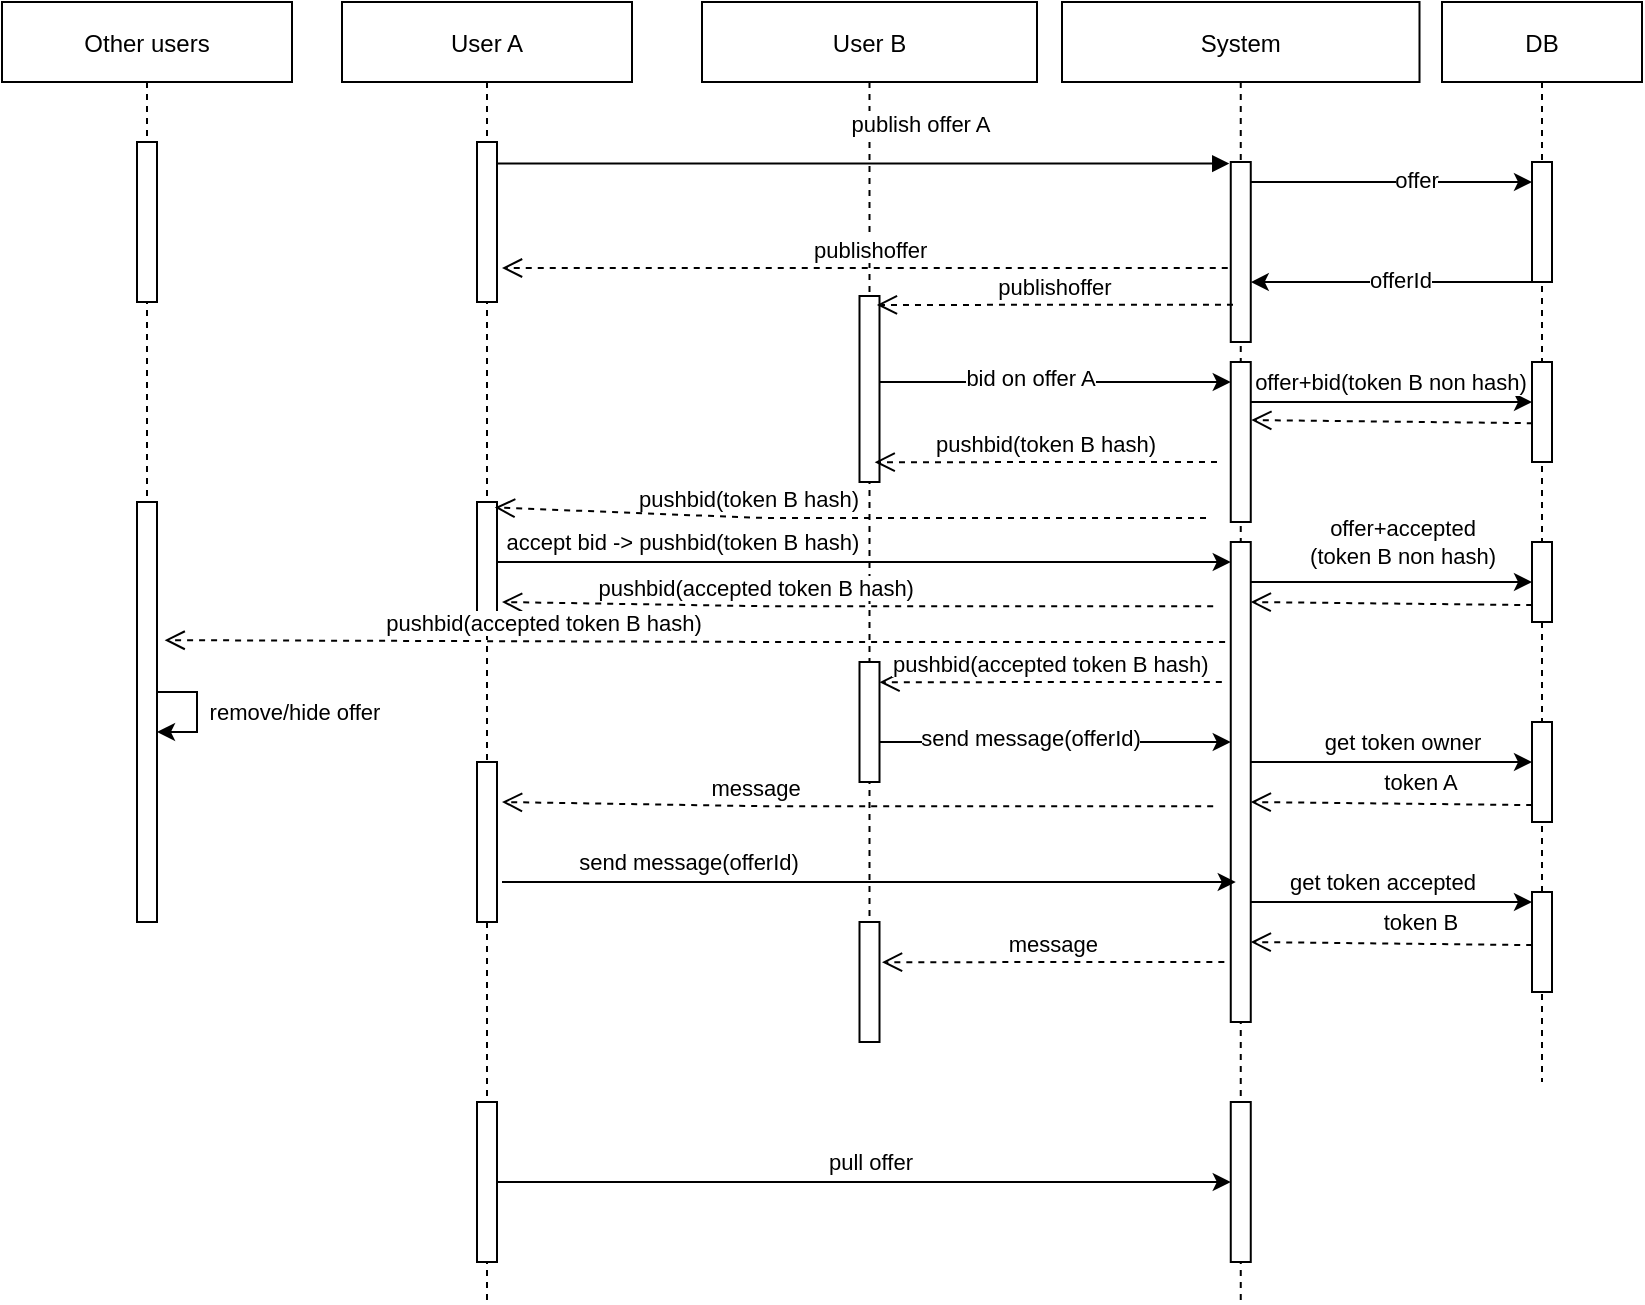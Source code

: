 <mxfile version="15.5.4" type="device"><diagram id="kgpKYQtTHZ0yAKxKKP6v" name="Page-1"><mxGraphModel dx="2196" dy="747" grid="1" gridSize="10" guides="1" tooltips="1" connect="1" arrows="1" fold="1" page="1" pageScale="1" pageWidth="850" pageHeight="1100" math="0" shadow="0"><root><mxCell id="0"/><mxCell id="1" parent="0"/><mxCell id="3nuBFxr9cyL0pnOWT2aG-1" value="User A" style="shape=umlLifeline;perimeter=lifelinePerimeter;container=1;collapsible=0;recursiveResize=0;rounded=0;shadow=0;strokeWidth=1;" parent="1" vertex="1"><mxGeometry x="120" y="80" width="145" height="650" as="geometry"/></mxCell><mxCell id="3nuBFxr9cyL0pnOWT2aG-2" value="" style="points=[];perimeter=orthogonalPerimeter;rounded=0;shadow=0;strokeWidth=1;" parent="3nuBFxr9cyL0pnOWT2aG-1" vertex="1"><mxGeometry x="67.5" y="70" width="10" height="80" as="geometry"/></mxCell><mxCell id="3nuBFxr9cyL0pnOWT2aG-6" value="" style="points=[];perimeter=orthogonalPerimeter;rounded=0;shadow=0;strokeWidth=1;" parent="3nuBFxr9cyL0pnOWT2aG-1" vertex="1"><mxGeometry x="67.5" y="250" width="10" height="60" as="geometry"/></mxCell><mxCell id="FMaPaAmm9Ps-vKu6bRhN-63" value="" style="points=[];perimeter=orthogonalPerimeter;rounded=0;shadow=0;strokeWidth=1;" vertex="1" parent="3nuBFxr9cyL0pnOWT2aG-1"><mxGeometry x="67.5" y="550" width="10" height="80" as="geometry"/></mxCell><mxCell id="3nuBFxr9cyL0pnOWT2aG-5" value="User B" style="shape=umlLifeline;perimeter=lifelinePerimeter;container=1;collapsible=0;recursiveResize=0;rounded=0;shadow=0;strokeWidth=1;" parent="1" vertex="1"><mxGeometry x="300" y="80" width="167.5" height="480" as="geometry"/></mxCell><mxCell id="FMaPaAmm9Ps-vKu6bRhN-11" value="" style="points=[];perimeter=orthogonalPerimeter;rounded=0;shadow=0;strokeWidth=1;" vertex="1" parent="3nuBFxr9cyL0pnOWT2aG-5"><mxGeometry x="78.75" y="147" width="10" height="93" as="geometry"/></mxCell><mxCell id="FMaPaAmm9Ps-vKu6bRhN-23" value="pushbid(token B hash)" style="verticalAlign=bottom;endArrow=open;dashed=1;endSize=8;exitX=0.111;exitY=0.793;shadow=0;strokeWidth=1;exitDx=0;exitDy=0;exitPerimeter=0;entryX=0.869;entryY=0.048;entryDx=0;entryDy=0;entryPerimeter=0;" edge="1" parent="3nuBFxr9cyL0pnOWT2aG-5"><mxGeometry relative="1" as="geometry"><mxPoint x="86.33" y="230.094" as="targetPoint"/><mxPoint x="257.5" y="230" as="sourcePoint"/></mxGeometry></mxCell><mxCell id="FMaPaAmm9Ps-vKu6bRhN-24" value="pushbid(token B hash)" style="verticalAlign=bottom;endArrow=open;dashed=1;endSize=8;shadow=0;strokeWidth=1;entryX=0.891;entryY=0.045;entryDx=0;entryDy=0;entryPerimeter=0;" edge="1" parent="3nuBFxr9cyL0pnOWT2aG-5" target="3nuBFxr9cyL0pnOWT2aG-6"><mxGeometry x="0.284" relative="1" as="geometry"><mxPoint x="-125" y="258" as="targetPoint"/><mxPoint x="252.0" y="258" as="sourcePoint"/><Array as="points"><mxPoint x="30" y="258"/></Array><mxPoint as="offset"/></mxGeometry></mxCell><mxCell id="FMaPaAmm9Ps-vKu6bRhN-33" value="" style="points=[];perimeter=orthogonalPerimeter;rounded=0;shadow=0;strokeWidth=1;" vertex="1" parent="3nuBFxr9cyL0pnOWT2aG-5"><mxGeometry x="78.75" y="330" width="10" height="60" as="geometry"/></mxCell><mxCell id="FMaPaAmm9Ps-vKu6bRhN-34" value="pushbid(accepted token B hash)" style="verticalAlign=bottom;endArrow=open;dashed=1;endSize=8;shadow=0;strokeWidth=1;entryX=0.891;entryY=0.045;entryDx=0;entryDy=0;entryPerimeter=0;" edge="1" parent="3nuBFxr9cyL0pnOWT2aG-5"><mxGeometry x="0.284" relative="1" as="geometry"><mxPoint x="-100.0" y="300" as="targetPoint"/><mxPoint x="255.59" y="302.15" as="sourcePoint"/><Array as="points"><mxPoint x="33.59" y="302.15"/></Array><mxPoint as="offset"/></mxGeometry></mxCell><mxCell id="FMaPaAmm9Ps-vKu6bRhN-35" value="pushbid(accepted token B hash)" style="verticalAlign=bottom;endArrow=open;dashed=1;endSize=8;exitX=0.111;exitY=0.793;shadow=0;strokeWidth=1;exitDx=0;exitDy=0;exitPerimeter=0;entryX=0.869;entryY=0.048;entryDx=0;entryDy=0;entryPerimeter=0;" edge="1" parent="3nuBFxr9cyL0pnOWT2aG-5"><mxGeometry relative="1" as="geometry"><mxPoint x="88.75" y="340.094" as="targetPoint"/><mxPoint x="259.92" y="340" as="sourcePoint"/></mxGeometry></mxCell><mxCell id="FMaPaAmm9Ps-vKu6bRhN-38" value="" style="edgeStyle=orthogonalEdgeStyle;rounded=0;orthogonalLoop=1;jettySize=auto;html=1;" edge="1" parent="3nuBFxr9cyL0pnOWT2aG-5"><mxGeometry relative="1" as="geometry"><mxPoint x="88.75" y="370.004" as="sourcePoint"/><mxPoint x="264.38" y="370.004" as="targetPoint"/><Array as="points"><mxPoint x="120" y="369.97"/><mxPoint x="120" y="369.97"/></Array></mxGeometry></mxCell><mxCell id="FMaPaAmm9Ps-vKu6bRhN-39" value="send message(offerId)" style="edgeLabel;html=1;align=center;verticalAlign=middle;resizable=0;points=[];" vertex="1" connectable="0" parent="FMaPaAmm9Ps-vKu6bRhN-38"><mxGeometry x="-0.147" y="2" relative="1" as="geometry"><mxPoint as="offset"/></mxGeometry></mxCell><mxCell id="FMaPaAmm9Ps-vKu6bRhN-40" value="message" style="verticalAlign=bottom;endArrow=open;dashed=1;endSize=8;shadow=0;strokeWidth=1;entryX=0.891;entryY=0.045;entryDx=0;entryDy=0;entryPerimeter=0;" edge="1" parent="3nuBFxr9cyL0pnOWT2aG-5"><mxGeometry x="0.284" relative="1" as="geometry"><mxPoint x="-100" y="400" as="targetPoint"/><mxPoint x="255.59" y="402.15" as="sourcePoint"/><Array as="points"><mxPoint x="33.59" y="402.15"/></Array><mxPoint as="offset"/></mxGeometry></mxCell><mxCell id="FMaPaAmm9Ps-vKu6bRhN-59" value="pushbid(accepted token B hash)" style="verticalAlign=bottom;endArrow=open;dashed=1;endSize=8;shadow=0;strokeWidth=1;entryX=1.383;entryY=0.329;entryDx=0;entryDy=0;entryPerimeter=0;" edge="1" parent="3nuBFxr9cyL0pnOWT2aG-5" target="FMaPaAmm9Ps-vKu6bRhN-58"><mxGeometry x="0.284" relative="1" as="geometry"><mxPoint x="-94.04" y="317.85" as="targetPoint"/><mxPoint x="261.55" y="320.0" as="sourcePoint"/><Array as="points"><mxPoint x="39.55" y="320"/></Array><mxPoint as="offset"/></mxGeometry></mxCell><mxCell id="3nuBFxr9cyL0pnOWT2aG-7" value="publishoffer" style="verticalAlign=bottom;endArrow=open;dashed=1;endSize=8;shadow=0;strokeWidth=1;" parent="1" source="FMaPaAmm9Ps-vKu6bRhN-1" edge="1"><mxGeometry relative="1" as="geometry"><mxPoint x="200" y="213" as="targetPoint"/><mxPoint x="552.0" y="213" as="sourcePoint"/><Array as="points"><mxPoint x="330" y="213"/></Array></mxGeometry></mxCell><mxCell id="3nuBFxr9cyL0pnOWT2aG-8" value="publish offer A" style="verticalAlign=bottom;endArrow=block;shadow=0;strokeWidth=1;entryX=-0.075;entryY=0.009;entryDx=0;entryDy=0;entryPerimeter=0;" parent="1" source="3nuBFxr9cyL0pnOWT2aG-2" target="FMaPaAmm9Ps-vKu6bRhN-2" edge="1"><mxGeometry x="0.157" y="11" relative="1" as="geometry"><mxPoint x="275" y="160" as="sourcePoint"/><mxPoint x="470" y="150" as="targetPoint"/><mxPoint as="offset"/></mxGeometry></mxCell><mxCell id="FMaPaAmm9Ps-vKu6bRhN-1" value="System" style="shape=umlLifeline;perimeter=lifelinePerimeter;container=1;collapsible=0;recursiveResize=0;rounded=0;shadow=0;strokeWidth=1;" vertex="1" parent="1"><mxGeometry x="480" y="80" width="178.75" height="650" as="geometry"/></mxCell><mxCell id="FMaPaAmm9Ps-vKu6bRhN-2" value="" style="points=[];perimeter=orthogonalPerimeter;rounded=0;shadow=0;strokeWidth=1;" vertex="1" parent="FMaPaAmm9Ps-vKu6bRhN-1"><mxGeometry x="84.38" y="80" width="10" height="90" as="geometry"/></mxCell><mxCell id="FMaPaAmm9Ps-vKu6bRhN-14" value="" style="points=[];perimeter=orthogonalPerimeter;rounded=0;shadow=0;strokeWidth=1;" vertex="1" parent="FMaPaAmm9Ps-vKu6bRhN-1"><mxGeometry x="84.38" y="180" width="10" height="80" as="geometry"/></mxCell><mxCell id="FMaPaAmm9Ps-vKu6bRhN-25" value="" style="points=[];perimeter=orthogonalPerimeter;rounded=0;shadow=0;strokeWidth=1;" vertex="1" parent="FMaPaAmm9Ps-vKu6bRhN-1"><mxGeometry x="84.38" y="270" width="10" height="240" as="geometry"/></mxCell><mxCell id="FMaPaAmm9Ps-vKu6bRhN-32" value="" style="verticalAlign=bottom;endArrow=open;dashed=1;endSize=8;exitX=0.04;exitY=0.612;shadow=0;strokeWidth=1;exitDx=0;exitDy=0;exitPerimeter=0;entryX=1.029;entryY=0.363;entryDx=0;entryDy=0;entryPerimeter=0;" edge="1" parent="FMaPaAmm9Ps-vKu6bRhN-1"><mxGeometry relative="1" as="geometry"><mxPoint x="94.38" y="300.0" as="targetPoint"/><mxPoint x="235.11" y="301.56" as="sourcePoint"/></mxGeometry></mxCell><mxCell id="FMaPaAmm9Ps-vKu6bRhN-44" value="message" style="verticalAlign=bottom;endArrow=open;dashed=1;endSize=8;exitX=0.111;exitY=0.793;shadow=0;strokeWidth=1;exitDx=0;exitDy=0;exitPerimeter=0;entryX=0.869;entryY=0.048;entryDx=0;entryDy=0;entryPerimeter=0;" edge="1" parent="FMaPaAmm9Ps-vKu6bRhN-1"><mxGeometry relative="1" as="geometry"><mxPoint x="-90" y="480.094" as="targetPoint"/><mxPoint x="81.17" y="480" as="sourcePoint"/></mxGeometry></mxCell><mxCell id="FMaPaAmm9Ps-vKu6bRhN-46" value="" style="edgeStyle=orthogonalEdgeStyle;rounded=0;orthogonalLoop=1;jettySize=auto;html=1;" edge="1" parent="FMaPaAmm9Ps-vKu6bRhN-1"><mxGeometry relative="1" as="geometry"><mxPoint x="94.38" y="380.004" as="sourcePoint"/><mxPoint x="235" y="380.004" as="targetPoint"/><Array as="points"><mxPoint x="170" y="379.97"/><mxPoint x="170" y="379.97"/></Array></mxGeometry></mxCell><mxCell id="FMaPaAmm9Ps-vKu6bRhN-55" value="get token owner" style="edgeLabel;html=1;align=center;verticalAlign=middle;resizable=0;points=[];" vertex="1" connectable="0" parent="FMaPaAmm9Ps-vKu6bRhN-46"><mxGeometry x="-0.162" y="1" relative="1" as="geometry"><mxPoint x="16" y="-9" as="offset"/></mxGeometry></mxCell><mxCell id="FMaPaAmm9Ps-vKu6bRhN-48" value="" style="verticalAlign=bottom;endArrow=open;dashed=1;endSize=8;exitX=0.04;exitY=0.612;shadow=0;strokeWidth=1;exitDx=0;exitDy=0;exitPerimeter=0;entryX=1.029;entryY=0.363;entryDx=0;entryDy=0;entryPerimeter=0;" edge="1" parent="FMaPaAmm9Ps-vKu6bRhN-1"><mxGeometry relative="1" as="geometry"><mxPoint x="94.38" y="400" as="targetPoint"/><mxPoint x="235.11" y="401.56" as="sourcePoint"/></mxGeometry></mxCell><mxCell id="FMaPaAmm9Ps-vKu6bRhN-49" value="token A" style="edgeLabel;html=1;align=center;verticalAlign=middle;resizable=0;points=[];" vertex="1" connectable="0" parent="FMaPaAmm9Ps-vKu6bRhN-48"><mxGeometry x="-0.417" relative="1" as="geometry"><mxPoint x="-15" y="-11" as="offset"/></mxGeometry></mxCell><mxCell id="FMaPaAmm9Ps-vKu6bRhN-51" value="" style="verticalAlign=bottom;endArrow=open;dashed=1;endSize=8;exitX=0.04;exitY=0.612;shadow=0;strokeWidth=1;exitDx=0;exitDy=0;exitPerimeter=0;entryX=1.029;entryY=0.363;entryDx=0;entryDy=0;entryPerimeter=0;" edge="1" parent="FMaPaAmm9Ps-vKu6bRhN-1"><mxGeometry relative="1" as="geometry"><mxPoint x="94.38" y="470" as="targetPoint"/><mxPoint x="235.11" y="471.56" as="sourcePoint"/></mxGeometry></mxCell><mxCell id="FMaPaAmm9Ps-vKu6bRhN-52" value="token B" style="edgeLabel;html=1;align=center;verticalAlign=middle;resizable=0;points=[];" vertex="1" connectable="0" parent="FMaPaAmm9Ps-vKu6bRhN-51"><mxGeometry x="-0.417" relative="1" as="geometry"><mxPoint x="-15" y="-11" as="offset"/></mxGeometry></mxCell><mxCell id="FMaPaAmm9Ps-vKu6bRhN-53" value="" style="edgeStyle=orthogonalEdgeStyle;rounded=0;orthogonalLoop=1;jettySize=auto;html=1;" edge="1" parent="FMaPaAmm9Ps-vKu6bRhN-1"><mxGeometry relative="1" as="geometry"><mxPoint x="94.38" y="450.004" as="sourcePoint"/><mxPoint x="235" y="450.004" as="targetPoint"/><Array as="points"><mxPoint x="170" y="449.97"/><mxPoint x="170" y="449.97"/></Array></mxGeometry></mxCell><mxCell id="FMaPaAmm9Ps-vKu6bRhN-54" value="get token accepted" style="edgeLabel;html=1;align=center;verticalAlign=middle;resizable=0;points=[];" vertex="1" connectable="0" parent="FMaPaAmm9Ps-vKu6bRhN-53"><mxGeometry x="-0.197" relative="1" as="geometry"><mxPoint x="9" y="-10" as="offset"/></mxGeometry></mxCell><mxCell id="FMaPaAmm9Ps-vKu6bRhN-64" value="" style="points=[];perimeter=orthogonalPerimeter;rounded=0;shadow=0;strokeWidth=1;" vertex="1" parent="FMaPaAmm9Ps-vKu6bRhN-1"><mxGeometry x="84.38" y="550" width="10" height="80" as="geometry"/></mxCell><mxCell id="FMaPaAmm9Ps-vKu6bRhN-3" value="DB" style="shape=umlLifeline;perimeter=lifelinePerimeter;container=1;collapsible=0;recursiveResize=0;rounded=0;shadow=0;strokeWidth=1;" vertex="1" parent="1"><mxGeometry x="670" y="80" width="100" height="540" as="geometry"/></mxCell><mxCell id="FMaPaAmm9Ps-vKu6bRhN-7" value="" style="points=[];perimeter=orthogonalPerimeter;rounded=0;shadow=0;strokeWidth=1;" vertex="1" parent="FMaPaAmm9Ps-vKu6bRhN-3"><mxGeometry x="45" y="80" width="10" height="60" as="geometry"/></mxCell><mxCell id="FMaPaAmm9Ps-vKu6bRhN-17" value="" style="points=[];perimeter=orthogonalPerimeter;rounded=0;shadow=0;strokeWidth=1;" vertex="1" parent="FMaPaAmm9Ps-vKu6bRhN-3"><mxGeometry x="45" y="180" width="10" height="50" as="geometry"/></mxCell><mxCell id="FMaPaAmm9Ps-vKu6bRhN-28" value="" style="points=[];perimeter=orthogonalPerimeter;rounded=0;shadow=0;strokeWidth=1;" vertex="1" parent="FMaPaAmm9Ps-vKu6bRhN-3"><mxGeometry x="45" y="270" width="10" height="40" as="geometry"/></mxCell><mxCell id="FMaPaAmm9Ps-vKu6bRhN-50" value="" style="points=[];perimeter=orthogonalPerimeter;rounded=0;shadow=0;strokeWidth=1;" vertex="1" parent="FMaPaAmm9Ps-vKu6bRhN-3"><mxGeometry x="45" y="445" width="10" height="50" as="geometry"/></mxCell><mxCell id="FMaPaAmm9Ps-vKu6bRhN-8" value="" style="edgeStyle=orthogonalEdgeStyle;rounded=0;orthogonalLoop=1;jettySize=auto;html=1;" edge="1" parent="1" source="FMaPaAmm9Ps-vKu6bRhN-2" target="FMaPaAmm9Ps-vKu6bRhN-7"><mxGeometry relative="1" as="geometry"><Array as="points"><mxPoint x="640" y="170"/><mxPoint x="640" y="170"/></Array></mxGeometry></mxCell><mxCell id="FMaPaAmm9Ps-vKu6bRhN-12" value="offer" style="edgeLabel;html=1;align=center;verticalAlign=middle;resizable=0;points=[];" vertex="1" connectable="0" parent="FMaPaAmm9Ps-vKu6bRhN-8"><mxGeometry x="0.175" y="1" relative="1" as="geometry"><mxPoint as="offset"/></mxGeometry></mxCell><mxCell id="FMaPaAmm9Ps-vKu6bRhN-10" value="publishoffer" style="verticalAlign=bottom;endArrow=open;dashed=1;endSize=8;exitX=0.111;exitY=0.793;shadow=0;strokeWidth=1;exitDx=0;exitDy=0;exitPerimeter=0;entryX=0.869;entryY=0.048;entryDx=0;entryDy=0;entryPerimeter=0;" edge="1" parent="1" source="FMaPaAmm9Ps-vKu6bRhN-2" target="FMaPaAmm9Ps-vKu6bRhN-11"><mxGeometry relative="1" as="geometry"><mxPoint x="377.5" y="229.51" as="targetPoint"/><mxPoint x="548.58" y="230.49" as="sourcePoint"/></mxGeometry></mxCell><mxCell id="FMaPaAmm9Ps-vKu6bRhN-15" value="" style="edgeStyle=orthogonalEdgeStyle;rounded=0;orthogonalLoop=1;jettySize=auto;html=1;" edge="1" parent="1" source="FMaPaAmm9Ps-vKu6bRhN-11" target="FMaPaAmm9Ps-vKu6bRhN-14"><mxGeometry relative="1" as="geometry"><Array as="points"><mxPoint x="420" y="270"/><mxPoint x="420" y="270"/></Array></mxGeometry></mxCell><mxCell id="FMaPaAmm9Ps-vKu6bRhN-16" value="bid on offer A" style="edgeLabel;html=1;align=center;verticalAlign=middle;resizable=0;points=[];" vertex="1" connectable="0" parent="FMaPaAmm9Ps-vKu6bRhN-15"><mxGeometry x="-0.147" y="2" relative="1" as="geometry"><mxPoint as="offset"/></mxGeometry></mxCell><mxCell id="FMaPaAmm9Ps-vKu6bRhN-18" value="" style="edgeStyle=orthogonalEdgeStyle;rounded=0;orthogonalLoop=1;jettySize=auto;html=1;" edge="1" parent="1" source="FMaPaAmm9Ps-vKu6bRhN-14" target="FMaPaAmm9Ps-vKu6bRhN-17"><mxGeometry relative="1" as="geometry"><Array as="points"><mxPoint x="630" y="280"/><mxPoint x="630" y="280"/></Array></mxGeometry></mxCell><mxCell id="FMaPaAmm9Ps-vKu6bRhN-21" value="offer+bid(token B non hash)" style="edgeLabel;html=1;align=center;verticalAlign=middle;resizable=0;points=[];" vertex="1" connectable="0" parent="FMaPaAmm9Ps-vKu6bRhN-18"><mxGeometry x="-0.146" relative="1" as="geometry"><mxPoint x="9" y="-10" as="offset"/></mxGeometry></mxCell><mxCell id="FMaPaAmm9Ps-vKu6bRhN-26" value="" style="edgeStyle=orthogonalEdgeStyle;rounded=0;orthogonalLoop=1;jettySize=auto;html=1;" edge="1" parent="1" source="3nuBFxr9cyL0pnOWT2aG-6" target="FMaPaAmm9Ps-vKu6bRhN-25"><mxGeometry relative="1" as="geometry"><Array as="points"><mxPoint x="480" y="360"/><mxPoint x="480" y="360"/></Array></mxGeometry></mxCell><mxCell id="FMaPaAmm9Ps-vKu6bRhN-27" value="accept bid -&amp;gt; pushbid(token B hash)" style="edgeLabel;html=1;align=center;verticalAlign=middle;resizable=0;points=[];" vertex="1" connectable="0" parent="FMaPaAmm9Ps-vKu6bRhN-26"><mxGeometry x="-0.545" relative="1" as="geometry"><mxPoint x="9" y="-10" as="offset"/></mxGeometry></mxCell><mxCell id="FMaPaAmm9Ps-vKu6bRhN-29" value="" style="edgeStyle=orthogonalEdgeStyle;rounded=0;orthogonalLoop=1;jettySize=auto;html=1;" edge="1" parent="1" source="FMaPaAmm9Ps-vKu6bRhN-25" target="FMaPaAmm9Ps-vKu6bRhN-28"><mxGeometry relative="1" as="geometry"><Array as="points"><mxPoint x="650" y="370"/><mxPoint x="650" y="370"/></Array></mxGeometry></mxCell><mxCell id="FMaPaAmm9Ps-vKu6bRhN-30" value="offer+accepted&lt;br&gt;(token B non hash)" style="edgeLabel;html=1;align=center;verticalAlign=middle;resizable=0;points=[];" vertex="1" connectable="0" parent="FMaPaAmm9Ps-vKu6bRhN-29"><mxGeometry x="-0.072" y="-1" relative="1" as="geometry"><mxPoint x="10" y="-21" as="offset"/></mxGeometry></mxCell><mxCell id="FMaPaAmm9Ps-vKu6bRhN-31" value="" style="verticalAlign=bottom;endArrow=open;dashed=1;endSize=8;exitX=0.04;exitY=0.612;shadow=0;strokeWidth=1;exitDx=0;exitDy=0;exitPerimeter=0;entryX=1.029;entryY=0.363;entryDx=0;entryDy=0;entryPerimeter=0;" edge="1" parent="1" source="FMaPaAmm9Ps-vKu6bRhN-17" target="FMaPaAmm9Ps-vKu6bRhN-14"><mxGeometry relative="1" as="geometry"><mxPoint x="570" y="290" as="targetPoint"/><mxPoint x="711.17" y="290" as="sourcePoint"/></mxGeometry></mxCell><mxCell id="FMaPaAmm9Ps-vKu6bRhN-9" value="" style="edgeStyle=orthogonalEdgeStyle;rounded=0;orthogonalLoop=1;jettySize=auto;html=1;entryX=1;entryY=0.667;entryDx=0;entryDy=0;entryPerimeter=0;" edge="1" parent="1" target="FMaPaAmm9Ps-vKu6bRhN-2"><mxGeometry relative="1" as="geometry"><mxPoint x="716" y="220" as="sourcePoint"/><mxPoint x="574.38" y="210" as="targetPoint"/><Array as="points"><mxPoint x="716" y="220"/></Array></mxGeometry></mxCell><mxCell id="FMaPaAmm9Ps-vKu6bRhN-13" value="offerId" style="edgeLabel;html=1;align=center;verticalAlign=middle;resizable=0;points=[];" vertex="1" connectable="0" parent="FMaPaAmm9Ps-vKu6bRhN-9"><mxGeometry x="-0.05" y="-1" relative="1" as="geometry"><mxPoint as="offset"/></mxGeometry></mxCell><mxCell id="FMaPaAmm9Ps-vKu6bRhN-41" value="" style="edgeStyle=orthogonalEdgeStyle;rounded=0;orthogonalLoop=1;jettySize=auto;html=1;" edge="1" parent="1"><mxGeometry relative="1" as="geometry"><mxPoint x="200" y="520.004" as="sourcePoint"/><mxPoint x="566.88" y="520.004" as="targetPoint"/><Array as="points"><mxPoint x="482.5" y="519.97"/><mxPoint x="482.5" y="519.97"/></Array></mxGeometry></mxCell><mxCell id="FMaPaAmm9Ps-vKu6bRhN-42" value="send message(offerId)" style="edgeLabel;html=1;align=center;verticalAlign=middle;resizable=0;points=[];" vertex="1" connectable="0" parent="FMaPaAmm9Ps-vKu6bRhN-41"><mxGeometry x="-0.545" relative="1" as="geometry"><mxPoint x="9" y="-10" as="offset"/></mxGeometry></mxCell><mxCell id="FMaPaAmm9Ps-vKu6bRhN-43" value="" style="points=[];perimeter=orthogonalPerimeter;rounded=0;shadow=0;strokeWidth=1;" vertex="1" parent="1"><mxGeometry x="378.75" y="540" width="10" height="60" as="geometry"/></mxCell><mxCell id="FMaPaAmm9Ps-vKu6bRhN-45" value="" style="points=[];perimeter=orthogonalPerimeter;rounded=0;shadow=0;strokeWidth=1;" vertex="1" parent="1"><mxGeometry x="715" y="440" width="10" height="50" as="geometry"/></mxCell><mxCell id="FMaPaAmm9Ps-vKu6bRhN-56" value="Other users" style="shape=umlLifeline;perimeter=lifelinePerimeter;container=1;collapsible=0;recursiveResize=0;rounded=0;shadow=0;strokeWidth=1;" vertex="1" parent="1"><mxGeometry x="-50" y="80" width="145" height="460" as="geometry"/></mxCell><mxCell id="FMaPaAmm9Ps-vKu6bRhN-57" value="" style="points=[];perimeter=orthogonalPerimeter;rounded=0;shadow=0;strokeWidth=1;" vertex="1" parent="FMaPaAmm9Ps-vKu6bRhN-56"><mxGeometry x="67.5" y="70" width="10" height="80" as="geometry"/></mxCell><mxCell id="FMaPaAmm9Ps-vKu6bRhN-58" value="" style="points=[];perimeter=orthogonalPerimeter;rounded=0;shadow=0;strokeWidth=1;" vertex="1" parent="FMaPaAmm9Ps-vKu6bRhN-56"><mxGeometry x="67.5" y="250" width="10" height="210" as="geometry"/></mxCell><mxCell id="FMaPaAmm9Ps-vKu6bRhN-61" value="" style="edgeStyle=orthogonalEdgeStyle;rounded=0;orthogonalLoop=1;jettySize=auto;html=1;" edge="1" parent="FMaPaAmm9Ps-vKu6bRhN-56" source="FMaPaAmm9Ps-vKu6bRhN-58" target="FMaPaAmm9Ps-vKu6bRhN-58"><mxGeometry relative="1" as="geometry"><mxPoint x="160" y="355" as="targetPoint"/></mxGeometry></mxCell><mxCell id="FMaPaAmm9Ps-vKu6bRhN-62" value="remove/hide offer" style="edgeLabel;html=1;align=center;verticalAlign=middle;resizable=0;points=[];" vertex="1" connectable="0" parent="FMaPaAmm9Ps-vKu6bRhN-61"><mxGeometry x="-0.179" relative="1" as="geometry"><mxPoint x="48" y="5" as="offset"/></mxGeometry></mxCell><mxCell id="FMaPaAmm9Ps-vKu6bRhN-60" value="" style="points=[];perimeter=orthogonalPerimeter;rounded=0;shadow=0;strokeWidth=1;" vertex="1" parent="1"><mxGeometry x="187.5" y="460" width="10" height="80" as="geometry"/></mxCell><mxCell id="FMaPaAmm9Ps-vKu6bRhN-65" style="edgeStyle=orthogonalEdgeStyle;rounded=0;orthogonalLoop=1;jettySize=auto;html=1;" edge="1" parent="1" source="FMaPaAmm9Ps-vKu6bRhN-63" target="FMaPaAmm9Ps-vKu6bRhN-64"><mxGeometry relative="1" as="geometry"/></mxCell><mxCell id="FMaPaAmm9Ps-vKu6bRhN-66" value="pull offer" style="edgeLabel;html=1;align=center;verticalAlign=middle;resizable=0;points=[];" vertex="1" connectable="0" parent="FMaPaAmm9Ps-vKu6bRhN-65"><mxGeometry x="0.15" y="3" relative="1" as="geometry"><mxPoint x="-25" y="-7" as="offset"/></mxGeometry></mxCell></root></mxGraphModel></diagram></mxfile>